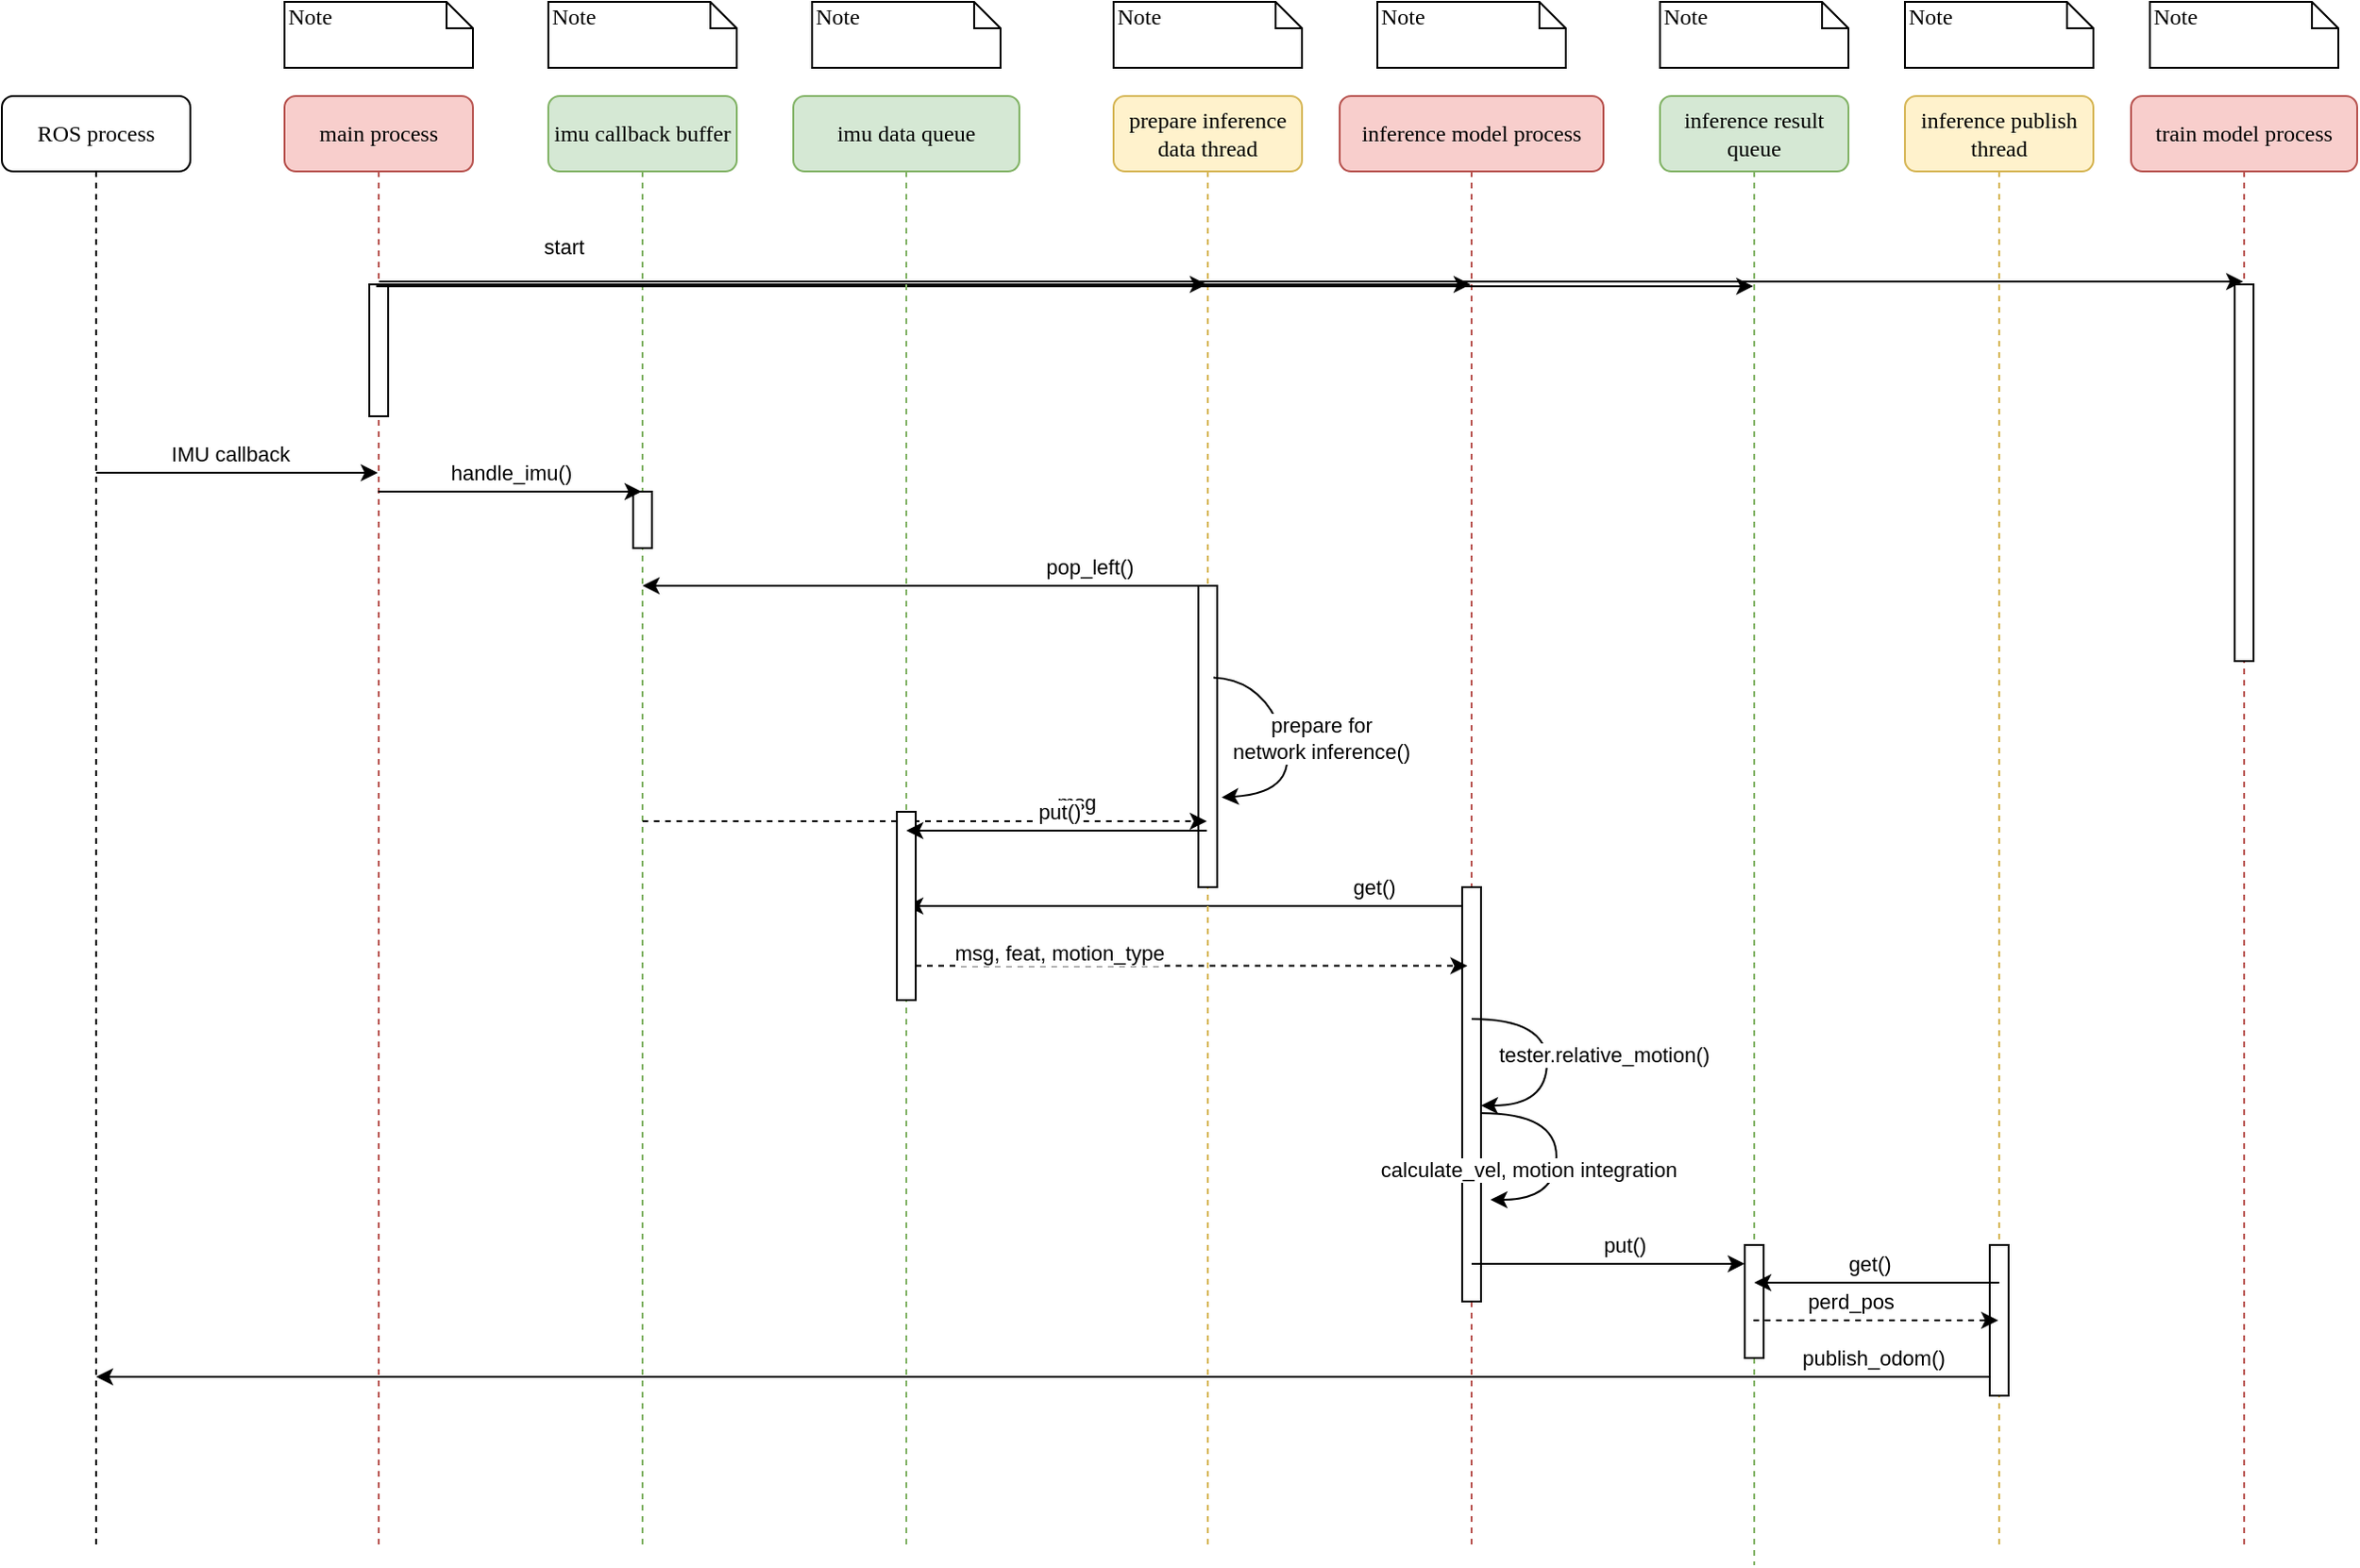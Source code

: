 <mxfile version="24.6.4" type="github">
  <diagram name="Page-1" id="13e1069c-82ec-6db2-03f1-153e76fe0fe0">
    <mxGraphModel dx="2693" dy="919" grid="1" gridSize="10" guides="1" tooltips="1" connect="1" arrows="1" fold="1" page="1" pageScale="1" pageWidth="1100" pageHeight="850" background="none" math="0" shadow="0">
      <root>
        <mxCell id="0" />
        <mxCell id="1" parent="0" />
        <mxCell id="7baba1c4bc27f4b0-2" value="inference model process" style="shape=umlLifeline;perimeter=lifelinePerimeter;whiteSpace=wrap;html=1;container=1;collapsible=0;recursiveResize=0;outlineConnect=0;rounded=1;shadow=0;comic=0;labelBackgroundColor=none;strokeWidth=1;fontFamily=Verdana;fontSize=12;align=center;fillColor=#f8cecc;strokeColor=#b85450;" parent="1" vertex="1">
          <mxGeometry x="660" y="80" width="140" height="770" as="geometry" />
        </mxCell>
        <mxCell id="7baba1c4bc27f4b0-10" value="" style="html=1;points=[];perimeter=orthogonalPerimeter;rounded=0;shadow=0;comic=0;labelBackgroundColor=none;strokeWidth=1;fontFamily=Verdana;fontSize=12;align=center;" parent="7baba1c4bc27f4b0-2" vertex="1">
          <mxGeometry x="65" y="420" width="10" height="220" as="geometry" />
        </mxCell>
        <mxCell id="TgrJ9VJSTw1f7FRwnSua-25" value="" style="endArrow=classic;html=1;rounded=0;" edge="1" parent="7baba1c4bc27f4b0-2" target="TgrJ9VJSTw1f7FRwnSua-19">
          <mxGeometry width="50" height="50" relative="1" as="geometry">
            <mxPoint x="65" y="430" as="sourcePoint" />
            <mxPoint x="-134.5" y="430" as="targetPoint" />
          </mxGeometry>
        </mxCell>
        <mxCell id="TgrJ9VJSTw1f7FRwnSua-26" value="get()" style="edgeLabel;html=1;align=center;verticalAlign=middle;resizable=0;points=[];" vertex="1" connectable="0" parent="TgrJ9VJSTw1f7FRwnSua-25">
          <mxGeometry x="-0.552" relative="1" as="geometry">
            <mxPoint x="19" y="-10" as="offset" />
          </mxGeometry>
        </mxCell>
        <mxCell id="TgrJ9VJSTw1f7FRwnSua-29" value="" style="curved=1;endArrow=classic;html=1;rounded=0;" edge="1" parent="7baba1c4bc27f4b0-2" source="7baba1c4bc27f4b0-2" target="7baba1c4bc27f4b0-10">
          <mxGeometry width="50" height="50" relative="1" as="geometry">
            <mxPoint x="120" y="630" as="sourcePoint" />
            <mxPoint x="70" y="620" as="targetPoint" />
            <Array as="points">
              <mxPoint x="110" y="490" />
              <mxPoint x="110" y="536" />
            </Array>
          </mxGeometry>
        </mxCell>
        <mxCell id="TgrJ9VJSTw1f7FRwnSua-30" value="tester.relative_motion()" style="edgeLabel;html=1;align=center;verticalAlign=middle;resizable=0;points=[];" vertex="1" connectable="0" parent="TgrJ9VJSTw1f7FRwnSua-29">
          <mxGeometry x="-0.121" y="-2" relative="1" as="geometry">
            <mxPoint x="32" y="6" as="offset" />
          </mxGeometry>
        </mxCell>
        <mxCell id="TgrJ9VJSTw1f7FRwnSua-31" value="" style="curved=1;endArrow=classic;html=1;rounded=0;" edge="1" parent="7baba1c4bc27f4b0-2">
          <mxGeometry width="50" height="50" relative="1" as="geometry">
            <mxPoint x="75" y="540" as="sourcePoint" />
            <mxPoint x="80" y="586" as="targetPoint" />
            <Array as="points">
              <mxPoint x="115" y="540" />
              <mxPoint x="115" y="586" />
            </Array>
          </mxGeometry>
        </mxCell>
        <mxCell id="TgrJ9VJSTw1f7FRwnSua-32" value="calculate_vel, motion integration" style="edgeLabel;html=1;align=center;verticalAlign=middle;resizable=0;points=[];" vertex="1" connectable="0" parent="TgrJ9VJSTw1f7FRwnSua-31">
          <mxGeometry x="-0.121" y="-2" relative="1" as="geometry">
            <mxPoint x="-13" y="17" as="offset" />
          </mxGeometry>
        </mxCell>
        <mxCell id="7baba1c4bc27f4b0-3" value="train model process" style="shape=umlLifeline;perimeter=lifelinePerimeter;whiteSpace=wrap;html=1;container=1;collapsible=0;recursiveResize=0;outlineConnect=0;rounded=1;shadow=0;comic=0;labelBackgroundColor=none;strokeWidth=1;fontFamily=Verdana;fontSize=12;align=center;fillColor=#f8cecc;strokeColor=#b85450;" parent="1" vertex="1">
          <mxGeometry x="1080" y="80" width="120" height="770" as="geometry" />
        </mxCell>
        <mxCell id="7baba1c4bc27f4b0-13" value="" style="html=1;points=[];perimeter=orthogonalPerimeter;rounded=0;shadow=0;comic=0;labelBackgroundColor=none;strokeWidth=1;fontFamily=Verdana;fontSize=12;align=center;" parent="7baba1c4bc27f4b0-3" vertex="1">
          <mxGeometry x="55" y="100" width="10" height="200" as="geometry" />
        </mxCell>
        <mxCell id="7baba1c4bc27f4b0-4" value="prepare inference data thread" style="shape=umlLifeline;perimeter=lifelinePerimeter;whiteSpace=wrap;html=1;container=1;collapsible=0;recursiveResize=0;outlineConnect=0;rounded=1;shadow=0;comic=0;labelBackgroundColor=none;strokeWidth=1;fontFamily=Verdana;fontSize=12;align=center;fillColor=#fff2cc;strokeColor=#d6b656;" parent="1" vertex="1">
          <mxGeometry x="540" y="80" width="100" height="770" as="geometry" />
        </mxCell>
        <mxCell id="7baba1c4bc27f4b0-16" value="" style="html=1;points=[];perimeter=orthogonalPerimeter;rounded=0;shadow=0;comic=0;labelBackgroundColor=none;strokeWidth=1;fontFamily=Verdana;fontSize=12;align=center;" parent="7baba1c4bc27f4b0-4" vertex="1">
          <mxGeometry x="45" y="260" width="10" height="160" as="geometry" />
        </mxCell>
        <mxCell id="TgrJ9VJSTw1f7FRwnSua-17" value="" style="curved=1;endArrow=classic;html=1;rounded=0;exitX=0.8;exitY=0.305;exitDx=0;exitDy=0;exitPerimeter=0;entryX=1.235;entryY=0.702;entryDx=0;entryDy=0;entryPerimeter=0;" edge="1" parent="7baba1c4bc27f4b0-4" source="7baba1c4bc27f4b0-16" target="7baba1c4bc27f4b0-16">
          <mxGeometry width="50" height="50" relative="1" as="geometry">
            <mxPoint x="155" y="310" as="sourcePoint" />
            <mxPoint x="90" y="370" as="targetPoint" />
            <Array as="points">
              <mxPoint x="80" y="310" />
              <mxPoint x="100" y="370" />
            </Array>
          </mxGeometry>
        </mxCell>
        <mxCell id="TgrJ9VJSTw1f7FRwnSua-18" value="prepare for&lt;div&gt;network inference()&lt;/div&gt;" style="edgeLabel;html=1;align=center;verticalAlign=middle;resizable=0;points=[];" vertex="1" connectable="0" parent="TgrJ9VJSTw1f7FRwnSua-17">
          <mxGeometry x="-0.114" relative="1" as="geometry">
            <mxPoint x="20" as="offset" />
          </mxGeometry>
        </mxCell>
        <mxCell id="7baba1c4bc27f4b0-5" value="inference result queue" style="shape=umlLifeline;perimeter=lifelinePerimeter;whiteSpace=wrap;html=1;container=1;collapsible=0;recursiveResize=0;outlineConnect=0;rounded=1;shadow=0;comic=0;labelBackgroundColor=none;strokeWidth=1;fontFamily=Verdana;fontSize=12;align=center;fillColor=#d5e8d4;strokeColor=#82b366;" parent="1" vertex="1">
          <mxGeometry x="830" y="80" width="100" height="780" as="geometry" />
        </mxCell>
        <mxCell id="7baba1c4bc27f4b0-19" value="" style="html=1;points=[];perimeter=orthogonalPerimeter;rounded=0;shadow=0;comic=0;labelBackgroundColor=none;strokeWidth=1;fontFamily=Verdana;fontSize=12;align=center;" parent="7baba1c4bc27f4b0-5" vertex="1">
          <mxGeometry x="45" y="610" width="10" height="60" as="geometry" />
        </mxCell>
        <mxCell id="7baba1c4bc27f4b0-6" value="imu callback buffer" style="shape=umlLifeline;perimeter=lifelinePerimeter;whiteSpace=wrap;html=1;container=1;collapsible=0;recursiveResize=0;outlineConnect=0;rounded=1;shadow=0;comic=0;labelBackgroundColor=none;strokeWidth=1;fontFamily=Verdana;fontSize=12;align=center;fillColor=#d5e8d4;strokeColor=#82b366;" parent="1" vertex="1">
          <mxGeometry x="240" y="80" width="100" height="770" as="geometry" />
        </mxCell>
        <mxCell id="7baba1c4bc27f4b0-28" value="" style="html=1;points=[];perimeter=orthogonalPerimeter;rounded=0;shadow=0;comic=0;labelBackgroundColor=none;strokeWidth=1;fontFamily=Verdana;fontSize=12;align=center;" parent="7baba1c4bc27f4b0-6" vertex="1">
          <mxGeometry x="45" y="210" width="10" height="30" as="geometry" />
        </mxCell>
        <mxCell id="7baba1c4bc27f4b0-7" value="inference publish thread" style="shape=umlLifeline;perimeter=lifelinePerimeter;whiteSpace=wrap;html=1;container=1;collapsible=0;recursiveResize=0;outlineConnect=0;rounded=1;shadow=0;comic=0;labelBackgroundColor=none;strokeWidth=1;fontFamily=Verdana;fontSize=12;align=center;fillColor=#fff2cc;strokeColor=#d6b656;" parent="1" vertex="1">
          <mxGeometry x="960" y="80" width="100" height="770" as="geometry" />
        </mxCell>
        <mxCell id="7baba1c4bc27f4b0-25" value="" style="html=1;points=[];perimeter=orthogonalPerimeter;rounded=0;shadow=0;comic=0;labelBackgroundColor=none;strokeColor=#000000;strokeWidth=1;fillColor=#FFFFFF;fontFamily=Verdana;fontSize=12;fontColor=#000000;align=center;" parent="7baba1c4bc27f4b0-7" vertex="1">
          <mxGeometry x="45" y="610" width="10" height="80" as="geometry" />
        </mxCell>
        <mxCell id="TgrJ9VJSTw1f7FRwnSua-35" value="" style="endArrow=classic;html=1;rounded=0;" edge="1" parent="7baba1c4bc27f4b0-7" target="7baba1c4bc27f4b0-5">
          <mxGeometry width="50" height="50" relative="1" as="geometry">
            <mxPoint x="50" y="630" as="sourcePoint" />
            <mxPoint x="100" y="580" as="targetPoint" />
          </mxGeometry>
        </mxCell>
        <mxCell id="TgrJ9VJSTw1f7FRwnSua-36" value="get()" style="edgeLabel;html=1;align=center;verticalAlign=middle;resizable=0;points=[];" vertex="1" connectable="0" parent="TgrJ9VJSTw1f7FRwnSua-35">
          <mxGeometry x="0.248" y="-3" relative="1" as="geometry">
            <mxPoint x="12" y="-7" as="offset" />
          </mxGeometry>
        </mxCell>
        <mxCell id="7baba1c4bc27f4b0-8" value="main process" style="shape=umlLifeline;perimeter=lifelinePerimeter;whiteSpace=wrap;html=1;container=1;collapsible=0;recursiveResize=0;outlineConnect=0;rounded=1;shadow=0;comic=0;labelBackgroundColor=none;strokeWidth=1;fontFamily=Verdana;fontSize=12;align=center;fillColor=#f8cecc;strokeColor=#b85450;" parent="1" vertex="1">
          <mxGeometry x="100" y="80" width="100" height="770" as="geometry" />
        </mxCell>
        <mxCell id="7baba1c4bc27f4b0-9" value="" style="html=1;points=[];perimeter=orthogonalPerimeter;rounded=0;shadow=0;comic=0;labelBackgroundColor=none;strokeWidth=1;fontFamily=Verdana;fontSize=12;align=center;" parent="7baba1c4bc27f4b0-8" vertex="1">
          <mxGeometry x="45" y="100" width="10" height="70" as="geometry" />
        </mxCell>
        <mxCell id="TgrJ9VJSTw1f7FRwnSua-5" value="" style="endArrow=classic;html=1;rounded=0;" edge="1" parent="7baba1c4bc27f4b0-8" target="7baba1c4bc27f4b0-4">
          <mxGeometry width="50" height="50" relative="1" as="geometry">
            <mxPoint x="44.997" y="100" as="sourcePoint" />
            <mxPoint x="135.01" y="100" as="targetPoint" />
          </mxGeometry>
        </mxCell>
        <mxCell id="TgrJ9VJSTw1f7FRwnSua-7" value="" style="endArrow=classic;html=1;rounded=0;" edge="1" parent="7baba1c4bc27f4b0-8">
          <mxGeometry width="50" height="50" relative="1" as="geometry">
            <mxPoint x="-100" y="200" as="sourcePoint" />
            <mxPoint x="49.5" y="200" as="targetPoint" />
          </mxGeometry>
        </mxCell>
        <mxCell id="TgrJ9VJSTw1f7FRwnSua-8" value="IMU callback" style="edgeLabel;html=1;align=center;verticalAlign=middle;resizable=0;points=[];" vertex="1" connectable="0" parent="TgrJ9VJSTw1f7FRwnSua-7">
          <mxGeometry x="-0.058" relative="1" as="geometry">
            <mxPoint y="-10" as="offset" />
          </mxGeometry>
        </mxCell>
        <mxCell id="7baba1c4bc27f4b0-40" value="Note" style="shape=note;whiteSpace=wrap;html=1;size=14;verticalAlign=top;align=left;spacingTop=-6;rounded=0;shadow=0;comic=0;labelBackgroundColor=none;strokeWidth=1;fontFamily=Verdana;fontSize=12" parent="1" vertex="1">
          <mxGeometry x="100" y="30" width="100" height="35" as="geometry" />
        </mxCell>
        <mxCell id="7baba1c4bc27f4b0-41" value="Note" style="shape=note;whiteSpace=wrap;html=1;size=14;verticalAlign=top;align=left;spacingTop=-6;rounded=0;shadow=0;comic=0;labelBackgroundColor=none;strokeWidth=1;fontFamily=Verdana;fontSize=12" parent="1" vertex="1">
          <mxGeometry x="830.0" y="30" width="100" height="35" as="geometry" />
        </mxCell>
        <mxCell id="7baba1c4bc27f4b0-42" value="Note" style="shape=note;whiteSpace=wrap;html=1;size=14;verticalAlign=top;align=left;spacingTop=-6;rounded=0;shadow=0;comic=0;labelBackgroundColor=none;strokeWidth=1;fontFamily=Verdana;fontSize=12" parent="1" vertex="1">
          <mxGeometry x="1090" y="30" width="100" height="35" as="geometry" />
        </mxCell>
        <mxCell id="7baba1c4bc27f4b0-43" value="Note" style="shape=note;whiteSpace=wrap;html=1;size=14;verticalAlign=top;align=left;spacingTop=-6;rounded=0;shadow=0;comic=0;labelBackgroundColor=none;strokeWidth=1;fontFamily=Verdana;fontSize=12" parent="1" vertex="1">
          <mxGeometry x="540" y="30" width="100" height="35" as="geometry" />
        </mxCell>
        <mxCell id="7baba1c4bc27f4b0-44" value="Note" style="shape=note;whiteSpace=wrap;html=1;size=14;verticalAlign=top;align=left;spacingTop=-6;rounded=0;shadow=0;comic=0;labelBackgroundColor=none;strokeWidth=1;fontFamily=Verdana;fontSize=12" parent="1" vertex="1">
          <mxGeometry x="680" y="30" width="100" height="35" as="geometry" />
        </mxCell>
        <mxCell id="7baba1c4bc27f4b0-45" value="Note" style="shape=note;whiteSpace=wrap;html=1;size=14;verticalAlign=top;align=left;spacingTop=-6;rounded=0;shadow=0;comic=0;labelBackgroundColor=none;strokeWidth=1;fontFamily=Verdana;fontSize=12" parent="1" vertex="1">
          <mxGeometry x="240" y="30" width="100" height="35" as="geometry" />
        </mxCell>
        <mxCell id="7baba1c4bc27f4b0-46" value="Note" style="shape=note;whiteSpace=wrap;html=1;size=14;verticalAlign=top;align=left;spacingTop=-6;rounded=0;shadow=0;comic=0;labelBackgroundColor=none;strokeWidth=1;fontFamily=Verdana;fontSize=12" parent="1" vertex="1">
          <mxGeometry x="960" y="30" width="100" height="35" as="geometry" />
        </mxCell>
        <mxCell id="TgrJ9VJSTw1f7FRwnSua-3" value="" style="endArrow=classic;html=1;rounded=0;exitX=0.518;exitY=-0.021;exitDx=0;exitDy=0;exitPerimeter=0;" edge="1" parent="1" source="7baba1c4bc27f4b0-9" target="7baba1c4bc27f4b0-3">
          <mxGeometry width="50" height="50" relative="1" as="geometry">
            <mxPoint x="220" y="290" as="sourcePoint" />
            <mxPoint x="270" y="240" as="targetPoint" />
          </mxGeometry>
        </mxCell>
        <mxCell id="TgrJ9VJSTw1f7FRwnSua-6" value="" style="endArrow=classic;html=1;rounded=0;exitX=0.37;exitY=0.014;exitDx=0;exitDy=0;exitPerimeter=0;" edge="1" parent="1" source="7baba1c4bc27f4b0-9" target="7baba1c4bc27f4b0-5">
          <mxGeometry width="50" height="50" relative="1" as="geometry">
            <mxPoint x="210" y="300" as="sourcePoint" />
            <mxPoint x="260" y="250" as="targetPoint" />
          </mxGeometry>
        </mxCell>
        <mxCell id="TgrJ9VJSTw1f7FRwnSua-9" value="start" style="edgeLabel;html=1;align=center;verticalAlign=middle;resizable=0;points=[];" vertex="1" connectable="0" parent="TgrJ9VJSTw1f7FRwnSua-6">
          <mxGeometry x="-0.728" y="3" relative="1" as="geometry">
            <mxPoint y="-18" as="offset" />
          </mxGeometry>
        </mxCell>
        <mxCell id="TgrJ9VJSTw1f7FRwnSua-10" value="" style="endArrow=classic;html=1;rounded=0;" edge="1" parent="1" target="7baba1c4bc27f4b0-2">
          <mxGeometry width="50" height="50" relative="1" as="geometry">
            <mxPoint x="145.0" y="180" as="sourcePoint" />
            <mxPoint x="225.37" y="180" as="targetPoint" />
          </mxGeometry>
        </mxCell>
        <mxCell id="TgrJ9VJSTw1f7FRwnSua-11" value="" style="endArrow=classic;html=1;rounded=0;" edge="1" parent="1" target="7baba1c4bc27f4b0-6">
          <mxGeometry width="50" height="50" relative="1" as="geometry">
            <mxPoint x="149.63" y="290" as="sourcePoint" />
            <mxPoint x="250" y="290" as="targetPoint" />
          </mxGeometry>
        </mxCell>
        <mxCell id="TgrJ9VJSTw1f7FRwnSua-12" value="handle_imu()" style="edgeLabel;html=1;align=center;verticalAlign=middle;resizable=0;points=[];" vertex="1" connectable="0" parent="TgrJ9VJSTw1f7FRwnSua-11">
          <mxGeometry x="0.167" y="-1" relative="1" as="geometry">
            <mxPoint x="-11" y="-11" as="offset" />
          </mxGeometry>
        </mxCell>
        <mxCell id="TgrJ9VJSTw1f7FRwnSua-13" value="" style="endArrow=classic;html=1;rounded=0;" edge="1" parent="1">
          <mxGeometry width="50" height="50" relative="1" as="geometry">
            <mxPoint x="590" y="340" as="sourcePoint" />
            <mxPoint x="290" y="340" as="targetPoint" />
          </mxGeometry>
        </mxCell>
        <mxCell id="TgrJ9VJSTw1f7FRwnSua-14" value="pop_left()" style="edgeLabel;html=1;align=center;verticalAlign=middle;resizable=0;points=[];" vertex="1" connectable="0" parent="TgrJ9VJSTw1f7FRwnSua-13">
          <mxGeometry x="-0.371" y="3" relative="1" as="geometry">
            <mxPoint x="31" y="-13" as="offset" />
          </mxGeometry>
        </mxCell>
        <mxCell id="TgrJ9VJSTw1f7FRwnSua-15" value="" style="endArrow=classic;html=1;rounded=0;dashed=1;" edge="1" parent="1" source="7baba1c4bc27f4b0-6" target="7baba1c4bc27f4b0-4">
          <mxGeometry width="50" height="50" relative="1" as="geometry">
            <mxPoint x="330" y="410" as="sourcePoint" />
            <mxPoint x="380" y="360" as="targetPoint" />
          </mxGeometry>
        </mxCell>
        <mxCell id="TgrJ9VJSTw1f7FRwnSua-16" value="msg" style="edgeLabel;html=1;align=center;verticalAlign=middle;resizable=0;points=[];" vertex="1" connectable="0" parent="TgrJ9VJSTw1f7FRwnSua-15">
          <mxGeometry x="-0.34" y="-1" relative="1" as="geometry">
            <mxPoint x="131" y="-11" as="offset" />
          </mxGeometry>
        </mxCell>
        <mxCell id="TgrJ9VJSTw1f7FRwnSua-19" value="imu data queue" style="shape=umlLifeline;perimeter=lifelinePerimeter;whiteSpace=wrap;html=1;container=1;collapsible=0;recursiveResize=0;outlineConnect=0;rounded=1;shadow=0;comic=0;labelBackgroundColor=none;strokeWidth=1;fontFamily=Verdana;fontSize=12;align=center;fillColor=#d5e8d4;strokeColor=#82b366;" vertex="1" parent="1">
          <mxGeometry x="370" y="80" width="120" height="770" as="geometry" />
        </mxCell>
        <mxCell id="TgrJ9VJSTw1f7FRwnSua-20" value="" style="html=1;points=[];perimeter=orthogonalPerimeter;rounded=0;shadow=0;comic=0;labelBackgroundColor=none;strokeWidth=1;fontFamily=Verdana;fontSize=12;align=center;" vertex="1" parent="TgrJ9VJSTw1f7FRwnSua-19">
          <mxGeometry x="55" y="380" width="10" height="100" as="geometry" />
        </mxCell>
        <mxCell id="TgrJ9VJSTw1f7FRwnSua-21" value="Note" style="shape=note;whiteSpace=wrap;html=1;size=14;verticalAlign=top;align=left;spacingTop=-6;rounded=0;shadow=0;comic=0;labelBackgroundColor=none;strokeWidth=1;fontFamily=Verdana;fontSize=12" vertex="1" parent="1">
          <mxGeometry x="380" y="30" width="100" height="35" as="geometry" />
        </mxCell>
        <mxCell id="TgrJ9VJSTw1f7FRwnSua-22" value="" style="endArrow=classic;html=1;rounded=0;" edge="1" parent="1" source="7baba1c4bc27f4b0-4">
          <mxGeometry width="50" height="50" relative="1" as="geometry">
            <mxPoint x="340" y="520" as="sourcePoint" />
            <mxPoint x="430" y="470" as="targetPoint" />
          </mxGeometry>
        </mxCell>
        <mxCell id="TgrJ9VJSTw1f7FRwnSua-23" value="put()" style="edgeLabel;html=1;align=center;verticalAlign=middle;resizable=0;points=[];" vertex="1" connectable="0" parent="TgrJ9VJSTw1f7FRwnSua-22">
          <mxGeometry x="0.243" y="-1" relative="1" as="geometry">
            <mxPoint x="20" y="-9" as="offset" />
          </mxGeometry>
        </mxCell>
        <mxCell id="TgrJ9VJSTw1f7FRwnSua-27" value="" style="endArrow=classic;html=1;rounded=0;entryX=0.278;entryY=0.19;entryDx=0;entryDy=0;entryPerimeter=0;dashed=1;" edge="1" parent="1" source="TgrJ9VJSTw1f7FRwnSua-20" target="7baba1c4bc27f4b0-10">
          <mxGeometry width="50" height="50" relative="1" as="geometry">
            <mxPoint x="490" y="740" as="sourcePoint" />
            <mxPoint x="540" y="690" as="targetPoint" />
          </mxGeometry>
        </mxCell>
        <mxCell id="TgrJ9VJSTw1f7FRwnSua-28" value="msg, feat, motion_type" style="edgeLabel;html=1;align=center;verticalAlign=middle;resizable=0;points=[];" vertex="1" connectable="0" parent="TgrJ9VJSTw1f7FRwnSua-27">
          <mxGeometry x="0.367" y="-3" relative="1" as="geometry">
            <mxPoint x="-124" y="-10" as="offset" />
          </mxGeometry>
        </mxCell>
        <mxCell id="TgrJ9VJSTw1f7FRwnSua-33" value="" style="endArrow=classic;html=1;rounded=0;exitX=0.5;exitY=0.909;exitDx=0;exitDy=0;exitPerimeter=0;" edge="1" parent="1" source="7baba1c4bc27f4b0-10" target="7baba1c4bc27f4b0-19">
          <mxGeometry width="50" height="50" relative="1" as="geometry">
            <mxPoint x="510" y="780" as="sourcePoint" />
            <mxPoint x="560" y="730" as="targetPoint" />
          </mxGeometry>
        </mxCell>
        <mxCell id="TgrJ9VJSTw1f7FRwnSua-34" value="put()" style="edgeLabel;html=1;align=center;verticalAlign=middle;resizable=0;points=[];" vertex="1" connectable="0" parent="TgrJ9VJSTw1f7FRwnSua-33">
          <mxGeometry x="-0.083" y="1" relative="1" as="geometry">
            <mxPoint x="14" y="-9" as="offset" />
          </mxGeometry>
        </mxCell>
        <mxCell id="TgrJ9VJSTw1f7FRwnSua-37" value="" style="endArrow=classic;html=1;rounded=0;dashed=1;" edge="1" parent="1" target="7baba1c4bc27f4b0-7">
          <mxGeometry width="50" height="50" relative="1" as="geometry">
            <mxPoint x="879.63" y="730" as="sourcePoint" />
            <mxPoint x="980" y="730" as="targetPoint" />
          </mxGeometry>
        </mxCell>
        <mxCell id="TgrJ9VJSTw1f7FRwnSua-38" value="perd_pos" style="edgeLabel;html=1;align=center;verticalAlign=middle;resizable=0;points=[];" vertex="1" connectable="0" parent="TgrJ9VJSTw1f7FRwnSua-37">
          <mxGeometry x="0.157" y="-2" relative="1" as="geometry">
            <mxPoint x="-24" y="-12" as="offset" />
          </mxGeometry>
        </mxCell>
        <mxCell id="TgrJ9VJSTw1f7FRwnSua-39" value="ROS process" style="shape=umlLifeline;perimeter=lifelinePerimeter;whiteSpace=wrap;html=1;container=1;collapsible=0;recursiveResize=0;outlineConnect=0;rounded=1;shadow=0;comic=0;labelBackgroundColor=none;strokeWidth=1;fontFamily=Verdana;fontSize=12;align=center;" vertex="1" parent="1">
          <mxGeometry x="-50" y="80" width="100" height="770" as="geometry" />
        </mxCell>
        <mxCell id="TgrJ9VJSTw1f7FRwnSua-44" value="" style="endArrow=classic;html=1;rounded=0;" edge="1" parent="1" source="7baba1c4bc27f4b0-25" target="TgrJ9VJSTw1f7FRwnSua-39">
          <mxGeometry width="50" height="50" relative="1" as="geometry">
            <mxPoint x="790" y="940" as="sourcePoint" />
            <mxPoint x="840" y="890" as="targetPoint" />
            <Array as="points">
              <mxPoint x="960" y="760" />
            </Array>
          </mxGeometry>
        </mxCell>
        <mxCell id="TgrJ9VJSTw1f7FRwnSua-45" value="publish_odom()" style="edgeLabel;html=1;align=center;verticalAlign=middle;resizable=0;points=[];" vertex="1" connectable="0" parent="TgrJ9VJSTw1f7FRwnSua-44">
          <mxGeometry x="-0.877" y="-2" relative="1" as="geometry">
            <mxPoint y="-8" as="offset" />
          </mxGeometry>
        </mxCell>
      </root>
    </mxGraphModel>
  </diagram>
</mxfile>
